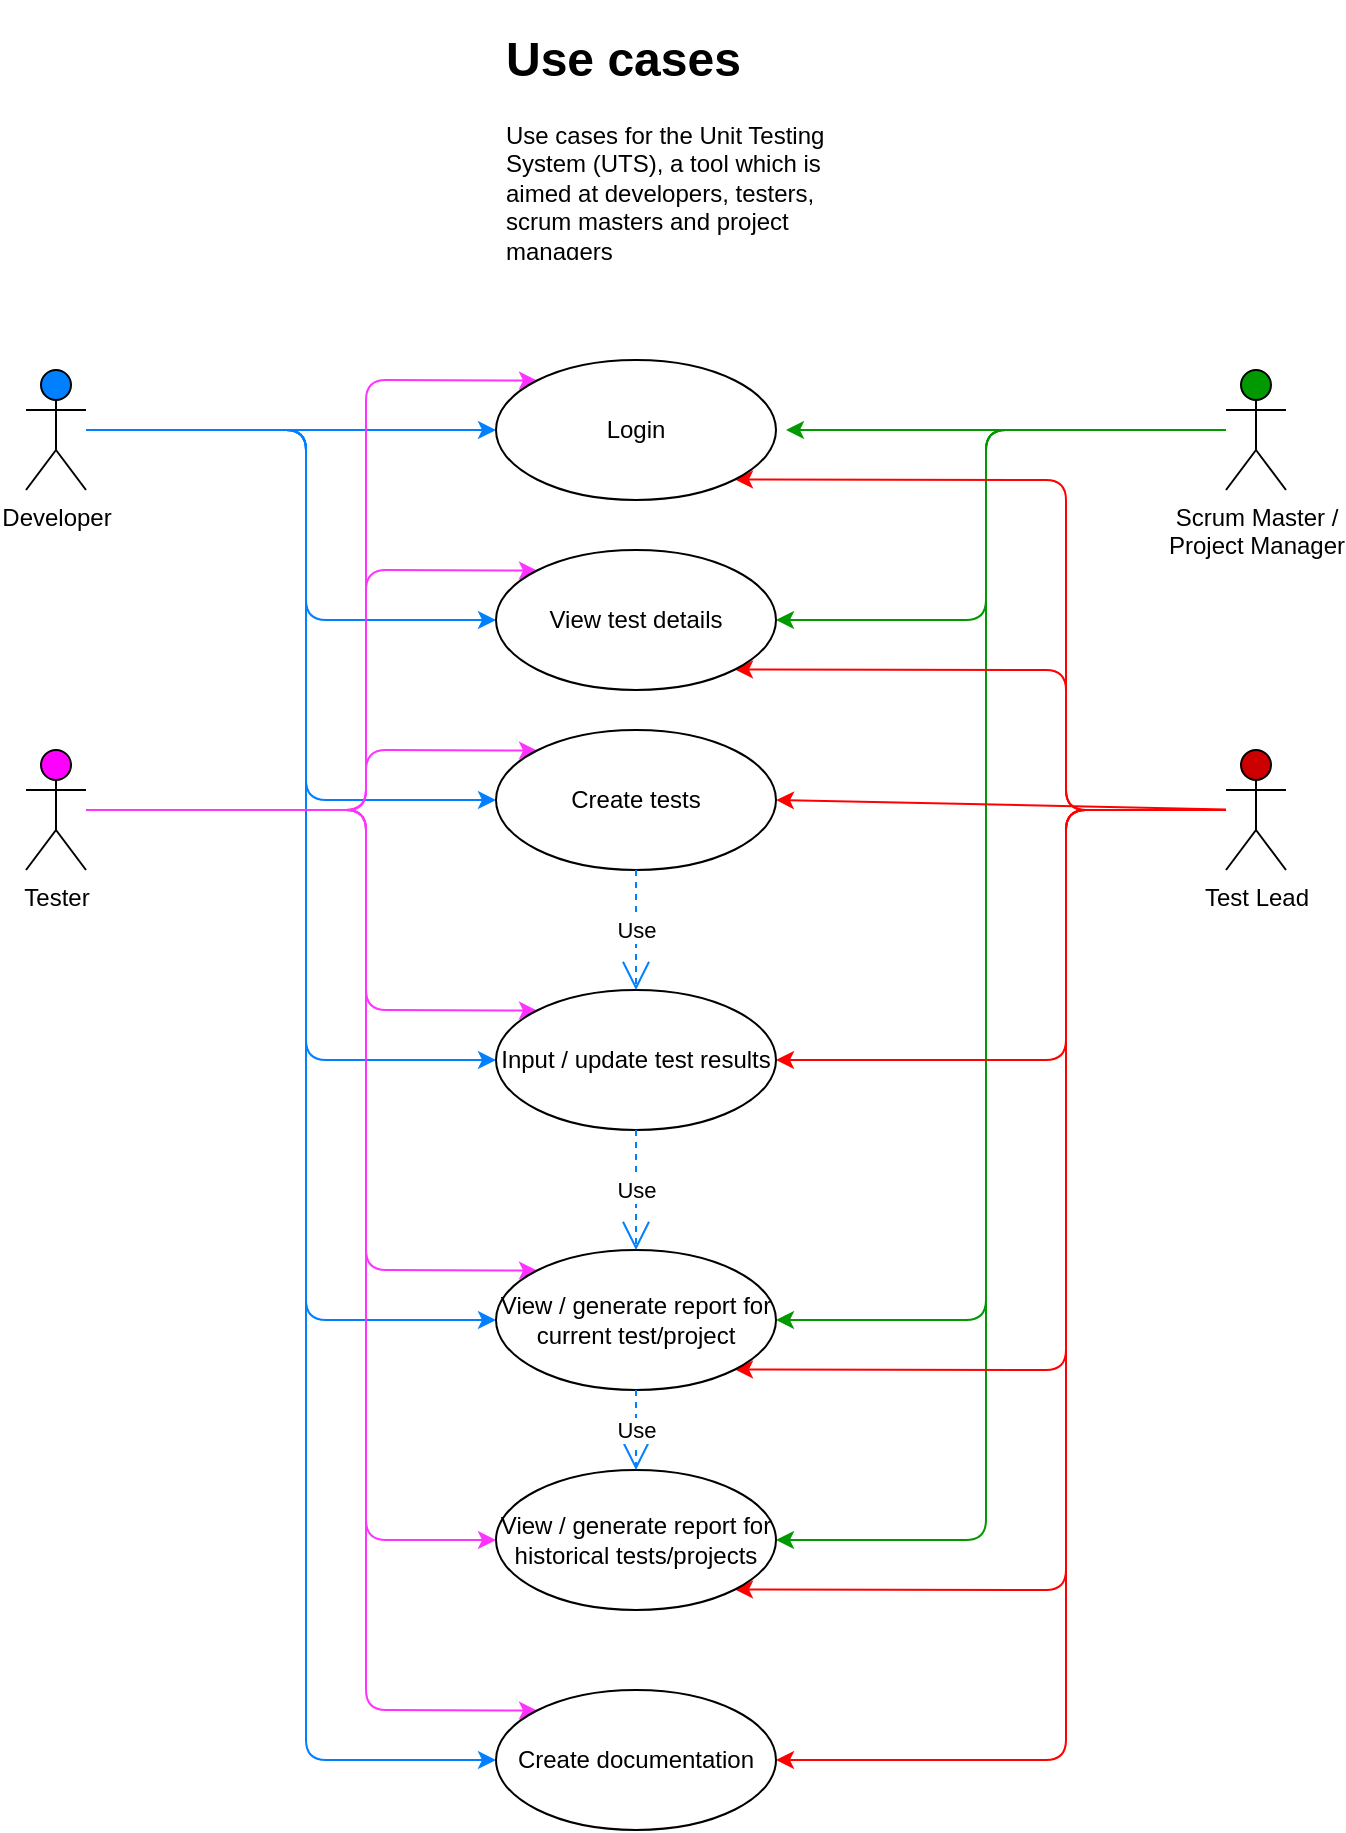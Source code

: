 <mxfile>
    <diagram id="GuOx_50k6y2i7Fft9hjO" name="Page-1">
        <mxGraphModel dx="891" dy="515" grid="1" gridSize="10" guides="1" tooltips="1" connect="1" arrows="1" fold="1" page="1" pageScale="1" pageWidth="827" pageHeight="1169" math="0" shadow="0">
            <root>
                <mxCell id="0"/>
                <mxCell id="1" parent="0"/>
                <mxCell id="24" style="edgeStyle=none;html=1;strokeColor=#007FFF;" parent="1" source="2" target="10" edge="1">
                    <mxGeometry relative="1" as="geometry"/>
                </mxCell>
                <mxCell id="25" style="edgeStyle=none;html=1;strokeColor=#007FFF;entryX=0;entryY=0.5;entryDx=0;entryDy=0;" parent="1" source="2" target="11" edge="1">
                    <mxGeometry relative="1" as="geometry">
                        <Array as="points">
                            <mxPoint x="260" y="245"/>
                            <mxPoint x="260" y="340"/>
                        </Array>
                    </mxGeometry>
                </mxCell>
                <mxCell id="26" style="edgeStyle=none;html=1;entryX=0;entryY=0.5;entryDx=0;entryDy=0;fillColor=#0066CC;strokeColor=#007FFF;" parent="1" source="2" target="14" edge="1">
                    <mxGeometry relative="1" as="geometry">
                        <Array as="points">
                            <mxPoint x="260" y="245"/>
                            <mxPoint x="260" y="430"/>
                        </Array>
                    </mxGeometry>
                </mxCell>
                <mxCell id="27" style="edgeStyle=none;html=1;entryX=0;entryY=0.5;entryDx=0;entryDy=0;strokeColor=#007FFF;fillColor=#0066CC;" parent="1" target="16" edge="1">
                    <mxGeometry relative="1" as="geometry">
                        <mxPoint x="150" y="245" as="sourcePoint"/>
                        <Array as="points">
                            <mxPoint x="260" y="245"/>
                            <mxPoint x="260" y="425"/>
                            <mxPoint x="260" y="560"/>
                        </Array>
                    </mxGeometry>
                </mxCell>
                <mxCell id="31" style="edgeStyle=none;html=1;entryX=0;entryY=0.5;entryDx=0;entryDy=0;strokeColor=#007FFF;fillColor=#0066CC;" parent="1" target="15" edge="1">
                    <mxGeometry relative="1" as="geometry">
                        <mxPoint x="150" y="245" as="sourcePoint"/>
                        <Array as="points">
                            <mxPoint x="260" y="245"/>
                            <mxPoint x="260" y="690"/>
                        </Array>
                    </mxGeometry>
                </mxCell>
                <mxCell id="33" style="edgeStyle=none;html=1;entryX=0;entryY=0.5;entryDx=0;entryDy=0;strokeColor=#007FFF;fillColor=#007FFF;" parent="1" target="18" edge="1">
                    <mxGeometry relative="1" as="geometry">
                        <mxPoint x="150" y="245" as="sourcePoint"/>
                        <Array as="points">
                            <mxPoint x="260" y="245"/>
                            <mxPoint x="260" y="910"/>
                        </Array>
                    </mxGeometry>
                </mxCell>
                <mxCell id="2" value="Developer" style="shape=umlActor;verticalLabelPosition=bottom;verticalAlign=top;html=1;fillColor=#007FFF;" parent="1" vertex="1">
                    <mxGeometry x="120" y="215" width="30" height="60" as="geometry"/>
                </mxCell>
                <mxCell id="34" style="edgeStyle=none;html=1;strokeColor=#FF33FF;fillColor=#7F00FF;entryX=0;entryY=0;entryDx=0;entryDy=0;" parent="1" source="5" target="10" edge="1">
                    <mxGeometry relative="1" as="geometry">
                        <mxPoint x="350" y="245" as="targetPoint"/>
                        <Array as="points">
                            <mxPoint x="290" y="435"/>
                            <mxPoint x="290" y="220"/>
                        </Array>
                    </mxGeometry>
                </mxCell>
                <mxCell id="35" style="edgeStyle=none;html=1;strokeColor=#FF33FF;fillColor=#7F00FF;entryX=0;entryY=0;entryDx=0;entryDy=0;" parent="1" source="5" target="11" edge="1">
                    <mxGeometry relative="1" as="geometry">
                        <mxPoint x="350" y="340" as="targetPoint"/>
                        <Array as="points">
                            <mxPoint x="290" y="435"/>
                            <mxPoint x="290" y="315"/>
                        </Array>
                    </mxGeometry>
                </mxCell>
                <mxCell id="36" style="edgeStyle=none;html=1;strokeColor=#FF33FF;fillColor=#7F00FF;entryX=0;entryY=0;entryDx=0;entryDy=0;" parent="1" source="5" target="14" edge="1">
                    <mxGeometry relative="1" as="geometry">
                        <mxPoint x="350" y="430" as="targetPoint"/>
                        <Array as="points">
                            <mxPoint x="290" y="435"/>
                            <mxPoint x="290" y="405"/>
                        </Array>
                    </mxGeometry>
                </mxCell>
                <mxCell id="38" style="edgeStyle=none;html=1;entryX=0;entryY=0;entryDx=0;entryDy=0;strokeColor=#FF33FF;fillColor=#7F00FF;" parent="1" target="15" edge="1">
                    <mxGeometry relative="1" as="geometry">
                        <mxPoint x="150" y="435" as="sourcePoint"/>
                        <Array as="points">
                            <mxPoint x="290" y="435"/>
                            <mxPoint x="290" y="665"/>
                        </Array>
                    </mxGeometry>
                </mxCell>
                <mxCell id="39" style="edgeStyle=none;html=1;strokeColor=#FF33FF;fillColor=#7F00FF;entryX=0;entryY=0;entryDx=0;entryDy=0;" parent="1" source="5" target="16" edge="1">
                    <mxGeometry relative="1" as="geometry">
                        <Array as="points">
                            <mxPoint x="290" y="435"/>
                            <mxPoint x="290" y="535"/>
                        </Array>
                    </mxGeometry>
                </mxCell>
                <mxCell id="40" style="edgeStyle=none;html=1;entryX=0;entryY=0.5;entryDx=0;entryDy=0;strokeColor=#FF33FF;fillColor=#7F00FF;" parent="1" target="17" edge="1">
                    <mxGeometry relative="1" as="geometry">
                        <mxPoint x="150" y="435" as="sourcePoint"/>
                        <Array as="points">
                            <mxPoint x="290" y="435"/>
                            <mxPoint x="290" y="800"/>
                        </Array>
                    </mxGeometry>
                </mxCell>
                <mxCell id="41" style="edgeStyle=none;html=1;entryX=0;entryY=0;entryDx=0;entryDy=0;strokeColor=#FF33FF;fillColor=#7F00FF;" parent="1" target="18" edge="1">
                    <mxGeometry relative="1" as="geometry">
                        <mxPoint x="150" y="435" as="sourcePoint"/>
                        <Array as="points">
                            <mxPoint x="290" y="435"/>
                            <mxPoint x="290" y="885"/>
                        </Array>
                    </mxGeometry>
                </mxCell>
                <mxCell id="5" value="Tester" style="shape=umlActor;verticalLabelPosition=bottom;verticalAlign=top;html=1;fillColor=#FF00FF;" parent="1" vertex="1">
                    <mxGeometry x="120" y="405" width="30" height="60" as="geometry"/>
                </mxCell>
                <mxCell id="42" style="edgeStyle=none;html=1;strokeColor=#009900;fillColor=#7F00FF;" parent="1" source="7" edge="1">
                    <mxGeometry relative="1" as="geometry">
                        <mxPoint x="500" y="245" as="targetPoint"/>
                    </mxGeometry>
                </mxCell>
                <mxCell id="43" style="edgeStyle=none;html=1;entryX=1;entryY=0.5;entryDx=0;entryDy=0;strokeColor=#009900;fillColor=#7F00FF;" parent="1" target="11" edge="1">
                    <mxGeometry relative="1" as="geometry">
                        <mxPoint x="720" y="245" as="sourcePoint"/>
                        <Array as="points">
                            <mxPoint x="600" y="245"/>
                            <mxPoint x="600" y="340"/>
                        </Array>
                    </mxGeometry>
                </mxCell>
                <mxCell id="44" style="edgeStyle=none;html=1;entryX=1;entryY=0.5;entryDx=0;entryDy=0;strokeColor=#009900;fillColor=#7F00FF;" parent="1" target="15" edge="1">
                    <mxGeometry relative="1" as="geometry">
                        <mxPoint x="720" y="245" as="sourcePoint"/>
                        <Array as="points">
                            <mxPoint x="600" y="245"/>
                            <mxPoint x="600" y="690"/>
                        </Array>
                    </mxGeometry>
                </mxCell>
                <mxCell id="45" style="edgeStyle=none;html=1;entryX=1;entryY=0.5;entryDx=0;entryDy=0;strokeColor=#009900;fillColor=#7F00FF;" parent="1" target="17" edge="1">
                    <mxGeometry relative="1" as="geometry">
                        <mxPoint x="720" y="245" as="sourcePoint"/>
                        <Array as="points">
                            <mxPoint x="600" y="245"/>
                            <mxPoint x="600" y="800"/>
                        </Array>
                    </mxGeometry>
                </mxCell>
                <mxCell id="7" value="Scrum Master / &lt;br&gt;Project Manager" style="shape=umlActor;verticalLabelPosition=bottom;verticalAlign=top;html=1;fillColor=#009900;" parent="1" vertex="1">
                    <mxGeometry x="720" y="215" width="30" height="60" as="geometry"/>
                </mxCell>
                <mxCell id="46" style="edgeStyle=none;html=1;entryX=1;entryY=1;entryDx=0;entryDy=0;strokeColor=#FF0000;fillColor=#7F00FF;" parent="1" source="8" target="10" edge="1">
                    <mxGeometry relative="1" as="geometry">
                        <Array as="points">
                            <mxPoint x="640" y="435"/>
                            <mxPoint x="640" y="270"/>
                        </Array>
                    </mxGeometry>
                </mxCell>
                <mxCell id="47" style="edgeStyle=none;html=1;entryX=1;entryY=1;entryDx=0;entryDy=0;strokeColor=#FF0000;fillColor=#7F00FF;" parent="1" source="8" target="11" edge="1">
                    <mxGeometry relative="1" as="geometry">
                        <Array as="points">
                            <mxPoint x="640" y="435"/>
                            <mxPoint x="640" y="365"/>
                        </Array>
                    </mxGeometry>
                </mxCell>
                <mxCell id="48" style="edgeStyle=none;html=1;entryX=1;entryY=0.5;entryDx=0;entryDy=0;strokeColor=#FF0000;fillColor=#7F00FF;" parent="1" source="8" target="14" edge="1">
                    <mxGeometry relative="1" as="geometry"/>
                </mxCell>
                <mxCell id="49" style="edgeStyle=none;html=1;entryX=1;entryY=0.5;entryDx=0;entryDy=0;strokeColor=#FF0000;fillColor=#7F00FF;" parent="1" target="16" edge="1">
                    <mxGeometry relative="1" as="geometry">
                        <mxPoint x="720" y="435" as="sourcePoint"/>
                        <Array as="points">
                            <mxPoint x="640" y="435"/>
                            <mxPoint x="640" y="560"/>
                        </Array>
                    </mxGeometry>
                </mxCell>
                <mxCell id="50" style="edgeStyle=none;html=1;entryX=1;entryY=1;entryDx=0;entryDy=0;strokeColor=#FF0000;fillColor=#7F00FF;" parent="1" source="8" target="15" edge="1">
                    <mxGeometry relative="1" as="geometry">
                        <Array as="points">
                            <mxPoint x="640" y="435"/>
                            <mxPoint x="640" y="715"/>
                        </Array>
                    </mxGeometry>
                </mxCell>
                <mxCell id="51" style="edgeStyle=none;html=1;entryX=1;entryY=1;entryDx=0;entryDy=0;strokeColor=#FF0000;fillColor=#7F00FF;" parent="1" target="17" edge="1">
                    <mxGeometry relative="1" as="geometry">
                        <mxPoint x="720" y="435" as="sourcePoint"/>
                        <Array as="points">
                            <mxPoint x="640" y="435"/>
                            <mxPoint x="640" y="825"/>
                        </Array>
                    </mxGeometry>
                </mxCell>
                <mxCell id="52" style="edgeStyle=none;html=1;entryX=1;entryY=0.5;entryDx=0;entryDy=0;strokeColor=#FF0000;fillColor=#7F00FF;" parent="1" target="18" edge="1">
                    <mxGeometry relative="1" as="geometry">
                        <mxPoint x="720" y="435" as="sourcePoint"/>
                        <Array as="points">
                            <mxPoint x="640" y="435"/>
                            <mxPoint x="640" y="910"/>
                        </Array>
                    </mxGeometry>
                </mxCell>
                <mxCell id="8" value="Test Lead" style="shape=umlActor;verticalLabelPosition=bottom;verticalAlign=top;html=1;fillColor=#CC0000;" parent="1" vertex="1">
                    <mxGeometry x="720" y="405" width="30" height="60" as="geometry"/>
                </mxCell>
                <mxCell id="10" value="Login" style="ellipse;whiteSpace=wrap;html=1;" parent="1" vertex="1">
                    <mxGeometry x="355" y="210" width="140" height="70" as="geometry"/>
                </mxCell>
                <mxCell id="11" value="View test details" style="ellipse;whiteSpace=wrap;html=1;" parent="1" vertex="1">
                    <mxGeometry x="355" y="305" width="140" height="70" as="geometry"/>
                </mxCell>
                <mxCell id="14" value="Create tests" style="ellipse;whiteSpace=wrap;html=1;" parent="1" vertex="1">
                    <mxGeometry x="355" y="395" width="140" height="70" as="geometry"/>
                </mxCell>
                <mxCell id="15" value="View / generate report for current test/project" style="ellipse;whiteSpace=wrap;html=1;" parent="1" vertex="1">
                    <mxGeometry x="355" y="655" width="140" height="70" as="geometry"/>
                </mxCell>
                <mxCell id="16" value="Input / update test results" style="ellipse;whiteSpace=wrap;html=1;" parent="1" vertex="1">
                    <mxGeometry x="355" y="525" width="140" height="70" as="geometry"/>
                </mxCell>
                <mxCell id="17" value="View / generate report for historical tests/projects" style="ellipse;whiteSpace=wrap;html=1;" parent="1" vertex="1">
                    <mxGeometry x="355" y="765" width="140" height="70" as="geometry"/>
                </mxCell>
                <mxCell id="18" value="Create documentation" style="ellipse;whiteSpace=wrap;html=1;" parent="1" vertex="1">
                    <mxGeometry x="355" y="875" width="140" height="70" as="geometry"/>
                </mxCell>
                <mxCell id="28" value="Use" style="endArrow=open;endSize=12;dashed=1;html=1;strokeColor=#007FFF;fillColor=#0066CC;exitX=0.5;exitY=1;exitDx=0;exitDy=0;" parent="1" source="14" target="16" edge="1">
                    <mxGeometry width="160" relative="1" as="geometry">
                        <mxPoint x="330" y="515" as="sourcePoint"/>
                        <mxPoint x="490" y="515" as="targetPoint"/>
                    </mxGeometry>
                </mxCell>
                <mxCell id="29" value="Use" style="endArrow=open;endSize=12;dashed=1;html=1;strokeColor=#007FFF;fillColor=#0066CC;exitX=0.5;exitY=1;exitDx=0;exitDy=0;" parent="1" source="16" target="15" edge="1">
                    <mxGeometry width="160" relative="1" as="geometry">
                        <mxPoint x="330" y="635" as="sourcePoint"/>
                        <mxPoint x="490" y="635" as="targetPoint"/>
                    </mxGeometry>
                </mxCell>
                <mxCell id="30" value="Use" style="endArrow=open;endSize=12;dashed=1;html=1;strokeColor=#007FFF;fillColor=#0066CC;exitX=0.5;exitY=1;exitDx=0;exitDy=0;entryX=0.5;entryY=0;entryDx=0;entryDy=0;" parent="1" source="15" target="17" edge="1">
                    <mxGeometry width="160" relative="1" as="geometry">
                        <mxPoint x="440" y="735" as="sourcePoint"/>
                        <mxPoint x="600" y="735" as="targetPoint"/>
                    </mxGeometry>
                </mxCell>
                <mxCell id="53" value="&lt;h1&gt;Use cases&lt;/h1&gt;&lt;p&gt;Use cases for the Unit Testing System (UTS), a tool which is aimed at developers, testers, scrum masters and project managers&lt;/p&gt;" style="text;html=1;strokeColor=none;fillColor=none;spacing=5;spacingTop=-20;whiteSpace=wrap;overflow=hidden;rounded=0;" vertex="1" parent="1">
                    <mxGeometry x="355" y="40" width="190" height="120" as="geometry"/>
                </mxCell>
            </root>
        </mxGraphModel>
    </diagram>
</mxfile>